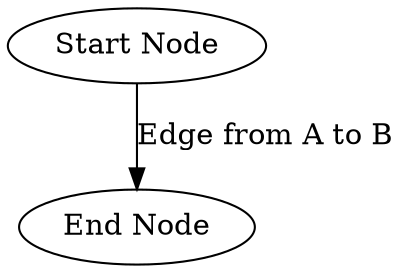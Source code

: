 digraph MySampleGraph {
    // Your DOT syntax here
    // Example:
    A [label="Start Node"];
    B [label="End Node"];
    A -> B [label="Edge from A to B"];
}